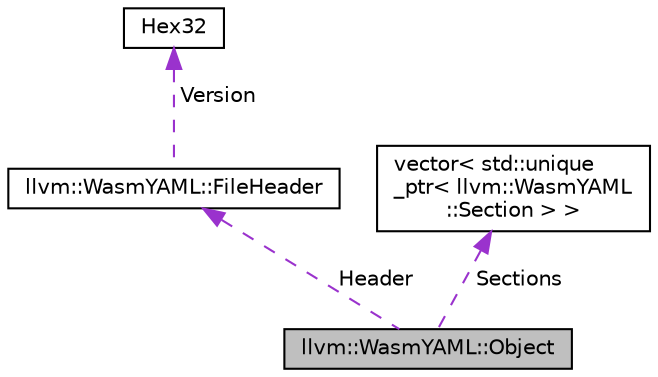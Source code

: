digraph "llvm::WasmYAML::Object"
{
 // LATEX_PDF_SIZE
  bgcolor="transparent";
  edge [fontname="Helvetica",fontsize="10",labelfontname="Helvetica",labelfontsize="10"];
  node [fontname="Helvetica",fontsize="10",shape="box"];
  Node1 [label="llvm::WasmYAML::Object",height=0.2,width=0.4,color="black", fillcolor="grey75", style="filled", fontcolor="black",tooltip=" "];
  Node2 -> Node1 [dir="back",color="darkorchid3",fontsize="10",style="dashed",label=" Header" ,fontname="Helvetica"];
  Node2 [label="llvm::WasmYAML::FileHeader",height=0.2,width=0.4,color="black",URL="$structllvm_1_1WasmYAML_1_1FileHeader.html",tooltip=" "];
  Node3 -> Node2 [dir="back",color="darkorchid3",fontsize="10",style="dashed",label=" Version" ,fontname="Helvetica"];
  Node3 [label="Hex32",height=0.2,width=0.4,color="black",tooltip=" "];
  Node4 -> Node1 [dir="back",color="darkorchid3",fontsize="10",style="dashed",label=" Sections" ,fontname="Helvetica"];
  Node4 [label="vector\< std::unique\l_ptr\< llvm::WasmYAML\l::Section \> \>",height=0.2,width=0.4,color="black",tooltip=" "];
}
